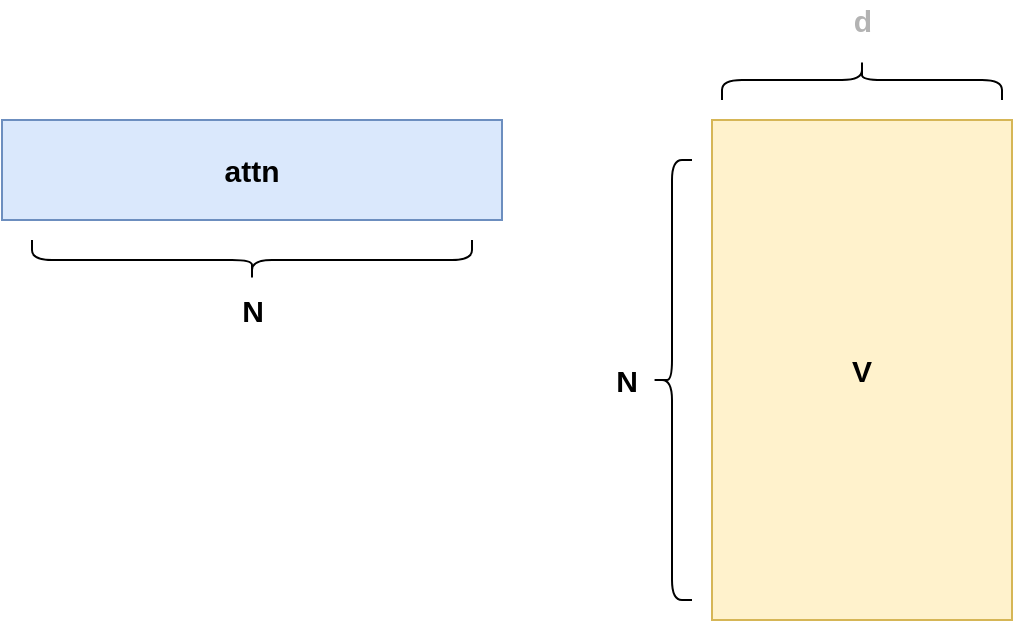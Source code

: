 <mxfile version="22.1.16" type="github">
  <diagram name="Page-1" id="l2GUgNh9zmjY5Cf-5sg_">
    <mxGraphModel dx="1319" dy="966" grid="1" gridSize="10" guides="1" tooltips="1" connect="1" arrows="1" fold="1" page="1" pageScale="1" pageWidth="850" pageHeight="1100" math="0" shadow="0">
      <root>
        <mxCell id="0" />
        <mxCell id="1" parent="0" />
        <mxCell id="HjP3gKy7EO0pupKiK2Ov-1" value="&lt;b&gt;&lt;font style=&quot;font-size: 15px;&quot;&gt;attn&lt;/font&gt;&lt;/b&gt;" style="rounded=0;whiteSpace=wrap;html=1;fillColor=#dae8fc;strokeColor=#6c8ebf;" vertex="1" parent="1">
          <mxGeometry x="120" y="250" width="250" height="50" as="geometry" />
        </mxCell>
        <mxCell id="HjP3gKy7EO0pupKiK2Ov-3" value="&lt;font style=&quot;font-size: 15px;&quot;&gt;&lt;b&gt;V&lt;/b&gt;&lt;/font&gt;" style="rounded=0;whiteSpace=wrap;html=1;fillColor=#fff2cc;strokeColor=#d6b656;" vertex="1" parent="1">
          <mxGeometry x="475" y="250" width="150" height="250" as="geometry" />
        </mxCell>
        <mxCell id="HjP3gKy7EO0pupKiK2Ov-6" value="" style="shape=curlyBracket;whiteSpace=wrap;html=1;rounded=1;flipH=1;labelPosition=right;verticalLabelPosition=middle;align=left;verticalAlign=middle;fontFamily=Helvetica;fontSize=12;fontColor=default;fillColor=none;gradientColor=none;rotation=90;" vertex="1" parent="1">
          <mxGeometry x="235" y="210" width="20" height="220" as="geometry" />
        </mxCell>
        <mxCell id="HjP3gKy7EO0pupKiK2Ov-7" value="&lt;font style=&quot;font-size: 15px;&quot;&gt;&lt;b&gt;N&lt;/b&gt;&lt;/font&gt;" style="text;html=1;strokeColor=none;fillColor=none;align=center;verticalAlign=middle;whiteSpace=wrap;rounded=0;" vertex="1" parent="1">
          <mxGeometry x="222.5" y="330" width="45" height="30" as="geometry" />
        </mxCell>
        <mxCell id="HjP3gKy7EO0pupKiK2Ov-8" value="&lt;font style=&quot;font-size: 15px;&quot;&gt;&lt;b&gt;N&lt;/b&gt;&lt;/font&gt;" style="text;html=1;strokeColor=none;fillColor=none;align=center;verticalAlign=middle;whiteSpace=wrap;rounded=0;" vertex="1" parent="1">
          <mxGeometry x="410" y="365" width="45" height="30" as="geometry" />
        </mxCell>
        <mxCell id="HjP3gKy7EO0pupKiK2Ov-9" value="" style="shape=curlyBracket;whiteSpace=wrap;html=1;rounded=1;flipH=1;labelPosition=right;verticalLabelPosition=middle;align=left;verticalAlign=middle;fontFamily=Helvetica;fontSize=12;fontColor=default;fillColor=none;gradientColor=none;rotation=-180;" vertex="1" parent="1">
          <mxGeometry x="445" y="270" width="20" height="220" as="geometry" />
        </mxCell>
        <mxCell id="HjP3gKy7EO0pupKiK2Ov-10" value="&lt;font color=&quot;#b3b3b3&quot; style=&quot;font-size: 15px;&quot;&gt;&lt;b style=&quot;&quot;&gt;d&lt;/b&gt;&lt;/font&gt;" style="text;html=1;strokeColor=none;fillColor=none;align=center;verticalAlign=middle;whiteSpace=wrap;rounded=0;" vertex="1" parent="1">
          <mxGeometry x="527.5" y="190" width="45" height="20" as="geometry" />
        </mxCell>
        <mxCell id="HjP3gKy7EO0pupKiK2Ov-11" value="" style="shape=curlyBracket;whiteSpace=wrap;html=1;rounded=1;flipH=1;labelPosition=right;verticalLabelPosition=middle;align=left;verticalAlign=middle;fontFamily=Helvetica;fontSize=12;fontColor=default;fillColor=none;gradientColor=none;rotation=-90;" vertex="1" parent="1">
          <mxGeometry x="540" y="160" width="20" height="140" as="geometry" />
        </mxCell>
      </root>
    </mxGraphModel>
  </diagram>
</mxfile>
